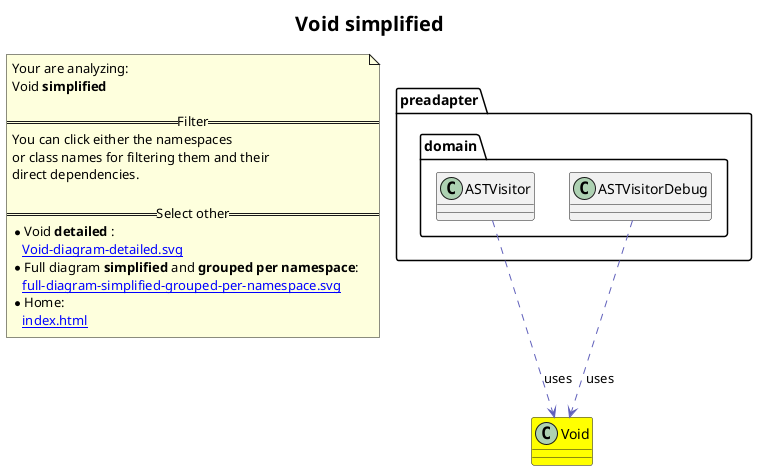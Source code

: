 @startuml
title <size:20>Void **simplified** </size>
note "Your are analyzing:\nVoid **simplified** \n\n==Filter==\nYou can click either the namespaces \nor class names for filtering them and their\ndirect dependencies.\n\n==Select other==\n* Void **detailed** :\n   [[Void-diagram-detailed.svg]]\n* Full diagram **simplified** and **grouped per namespace**:\n   [[full-diagram-simplified-grouped-per-namespace.svg]]\n* Home:\n   [[index.html]]" as FloatingNote
class Void [[Void-diagram-simplified.svg]] #yellow {
}
  class preadapter.domain.ASTVisitor [[preadapter.domain.ASTVisitor-diagram-simplified.svg]]  {
  }
  class preadapter.domain.ASTVisitorDebug [[preadapter.domain.ASTVisitorDebug-diagram-simplified.svg]]  {
  }
 ' *************************************** 
 ' *************************************** 
 ' *************************************** 
' Class relations extracted from namespace:
' 
' Class relations extracted from namespace:
' preadapter.domain
preadapter.domain.ASTVisitor .[#6060BB].> Void  : uses 
preadapter.domain.ASTVisitorDebug .[#6060BB].> Void  : uses 
@enduml